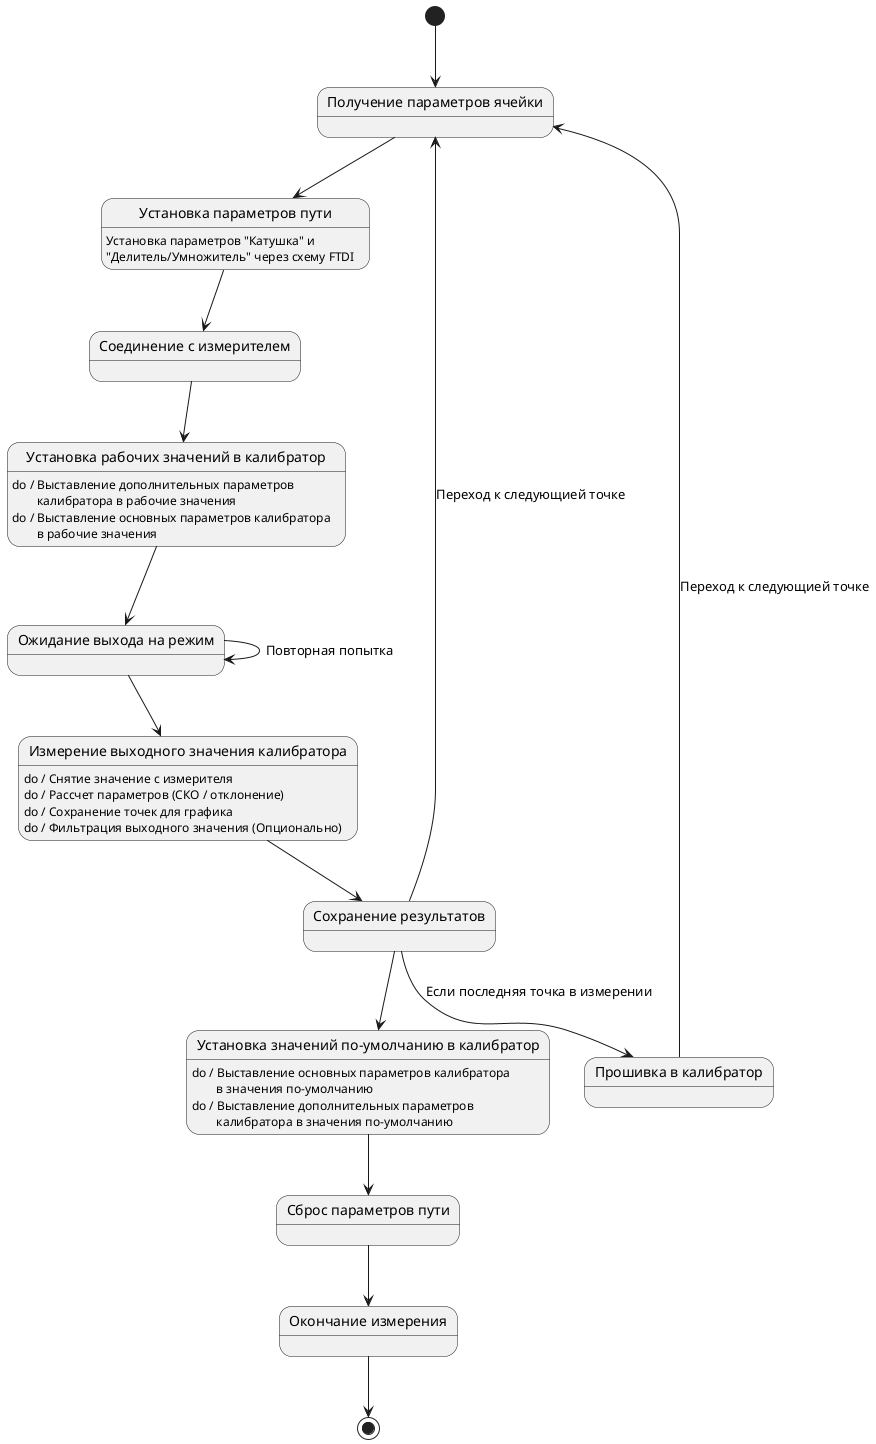 @startuml

state "Получение параметров ячейки" as get_cell_params
state "Установка параметров пути" as set_way_params
state "Соединение с измерителем" as agilent_connect
state "Установка рабочих значений в калибратор" as calibrator_set_up
state "Установка значений по-умолчанию в калибратор" as calibrator_reset
state "Сброс параметров пути" as reset_way_params
state "Ожидание выхода на режим" as wait_ready
state "Измерение выходного значения калибратора" as measurement
state "Сохранение результатов" as saving_results
state "Прошивка в калибратор" as flash_data
state "Окончание измерения" as measure_finish


[*] --> get_cell_params
get_cell_params --> set_way_params
set_way_params: Установка параметров "Катушка" и\n"Делитель/Умножитель" через схему FTDI
set_way_params --> agilent_connect
agilent_connect --> calibrator_set_up
calibrator_set_up: do / Выставление дополнительных параметров\n\tкалибратора в рабочие значения
calibrator_set_up: do / Выставление основных параметров калибратора\n\tв рабочие значения
calibrator_set_up --> wait_ready
wait_ready --> wait_ready: Повторная попытка
wait_ready --> measurement
measurement: do / Снятие значение с измерителя
measurement: do / Рассчет параметров (СКО / отклонение)
measurement: do / Сохранение точек для графика
measurement: do / Фильтрация выходного значения (Опционально)
measurement --> saving_results
saving_results --> get_cell_params: Переход к следующией точке
saving_results --> calibrator_reset
saving_results --> flash_data: Если последняя точка в измерении
flash_data --> get_cell_params: Переход к следующией точке
calibrator_reset --> reset_way_params
calibrator_reset: do / Выставление основных параметров калибратора\n\tв значения по-умолчанию
calibrator_reset: do / Выставление дополнительных параметров\n\tкалибратора в значения по-умолчанию
reset_way_params --> measure_finish
measure_finish --> [*]

@enduml